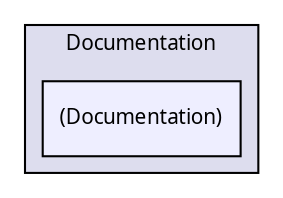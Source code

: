 digraph "Solution/Solution/Documentation/(Documentation)" {
  compound=true
  node [ fontsize="10", fontname="Verdana"];
  edge [ labelfontsize="10", labelfontname="Verdana"];
  subgraph clusterdir_780430dba2e429342ca843818eb58002 {
    graph [ bgcolor="#ddddee", pencolor="black", label="Documentation" fontname="Verdana", fontsize="10", URL="dir_780430dba2e429342ca843818eb58002.html"]
  dir_3566b14543774cebe8e9d0956d248fc6 [shape=box, label="(Documentation)", style="filled", fillcolor="#eeeeff", pencolor="black", URL="dir_3566b14543774cebe8e9d0956d248fc6.html"];
  }
}
